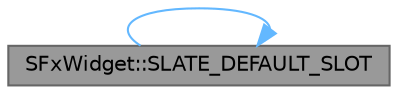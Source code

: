 digraph "SFxWidget::SLATE_DEFAULT_SLOT"
{
 // INTERACTIVE_SVG=YES
 // LATEX_PDF_SIZE
  bgcolor="transparent";
  edge [fontname=Helvetica,fontsize=10,labelfontname=Helvetica,labelfontsize=10];
  node [fontname=Helvetica,fontsize=10,shape=box,height=0.2,width=0.4];
  rankdir="LR";
  Node1 [id="Node000001",label="SFxWidget::SLATE_DEFAULT_SLOT",height=0.2,width=0.4,color="gray40", fillcolor="grey60", style="filled", fontcolor="black",tooltip="The content that should be modified."];
  Node1 -> Node1 [id="edge1_Node000001_Node000001",color="steelblue1",style="solid",tooltip=" "];
}
